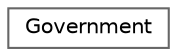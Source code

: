 digraph "Graphical Class Hierarchy"
{
 // LATEX_PDF_SIZE
  bgcolor="transparent";
  edge [fontname=Helvetica,fontsize=10,labelfontname=Helvetica,labelfontsize=10];
  node [fontname=Helvetica,fontsize=10,shape=box,height=0.2,width=0.4];
  rankdir="LR";
  Node0 [id="Node000000",label="Government",height=0.2,width=0.4,color="grey40", fillcolor="white", style="filled",URL="$classGovernment.html",tooltip="Manages various government-related operations."];
}
